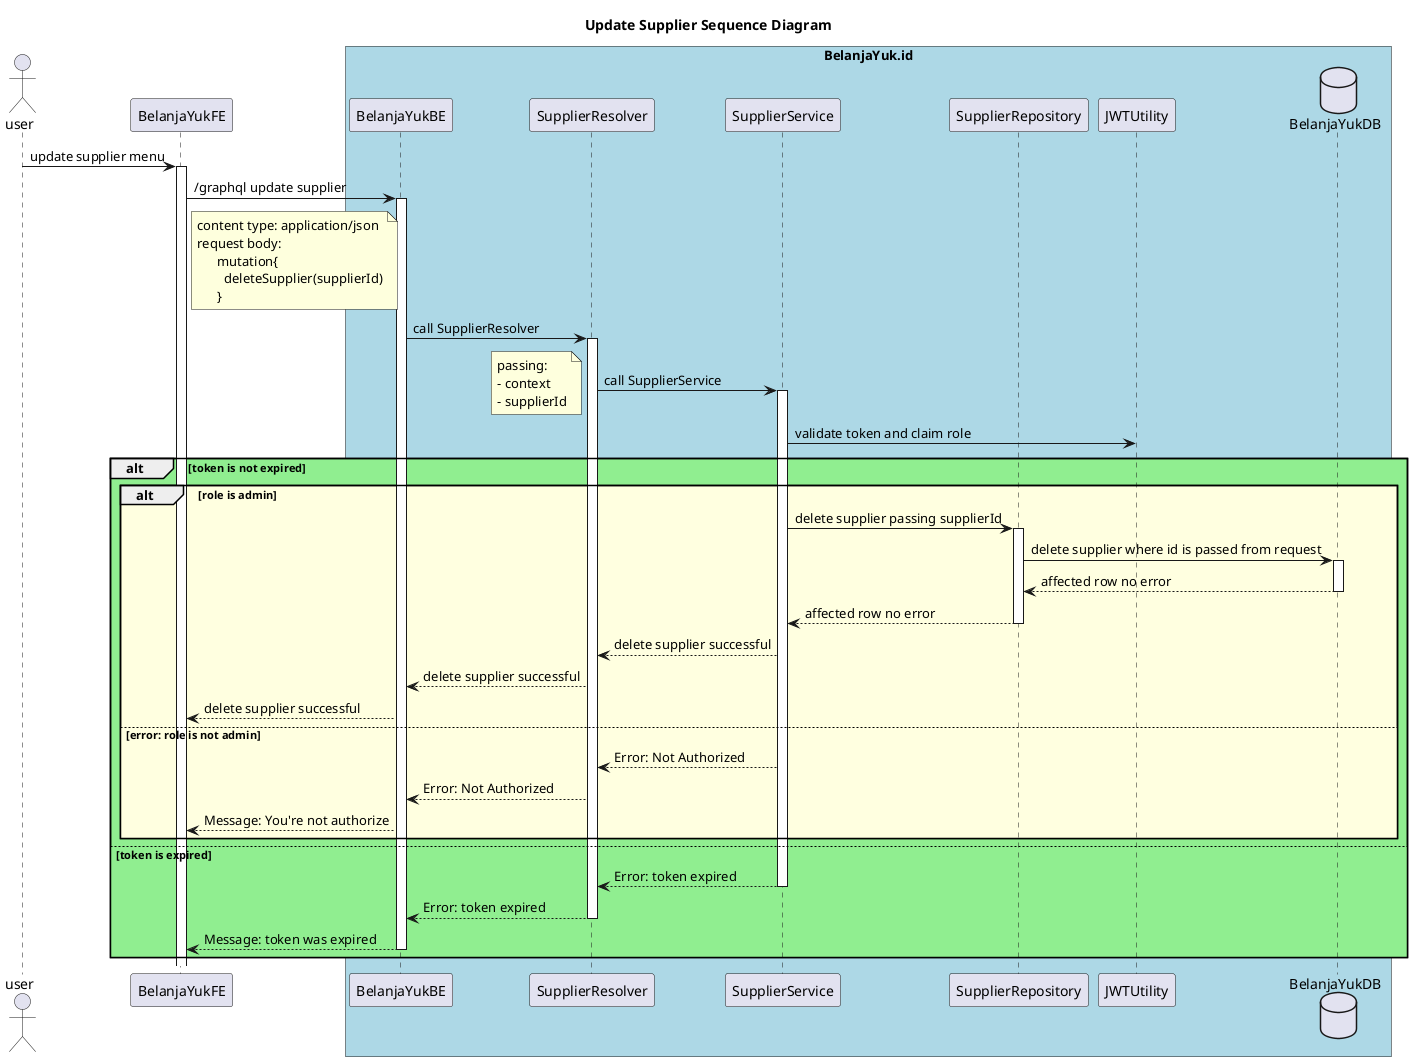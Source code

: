 @startuml
title: Update Supplier Sequence Diagram
actor user
participant BelanjaYukFE
database BelanjaYukDB
box "BelanjaYuk.id" #LightBlue
participant BelanjaYukBE
participant SupplierResolver
participant SupplierService
participant SupplierRepository
participant JWTUtility
participant BelanjaYukDB
end box

user -> BelanjaYukFE ++ : update supplier menu
BelanjaYukFE -> BelanjaYukBE ++ : /graphql update supplier
    note right of BelanjaYukFE
    content type: application/json
    request body:
          mutation{
            deleteSupplier(supplierId)
          }
    end note
BelanjaYukBE -> SupplierResolver ++ : call SupplierResolver
SupplierResolver -> SupplierService ++ : call SupplierService
    note left
    passing:
    - context
    - supplierId
    end note
SupplierService -> JWTUtility: validate token and claim role
alt #LightGreen token is not expired
    alt #LightYellow role is admin
        SupplierService -> SupplierRepository ++ : delete supplier passing supplierId
        SupplierRepository -> BelanjaYukDB ++ : delete supplier where id is passed from request
        BelanjaYukDB --> SupplierRepository -- : affected row no error
        SupplierRepository --> SupplierService -- : affected row no error
        SupplierService --> SupplierResolver : delete supplier successful
        SupplierResolver --> BelanjaYukBE : delete supplier successful
        BelanjaYukBE --> BelanjaYukFE: delete supplier successful
        else error: role is not admin
        SupplierService --> SupplierResolver : Error: Not Authorized
        SupplierResolver --> BelanjaYukBE : Error: Not Authorized
        BelanjaYukBE --> BelanjaYukFE: Message: You're not authorize
    end alt
    else token is expired
    SupplierService --> SupplierResolver -- : Error: token expired
    SupplierResolver --> BelanjaYukBE -- : Error: token expired
    BelanjaYukBE --> BelanjaYukFE -- : Message: token was expired
end alt
@enduml